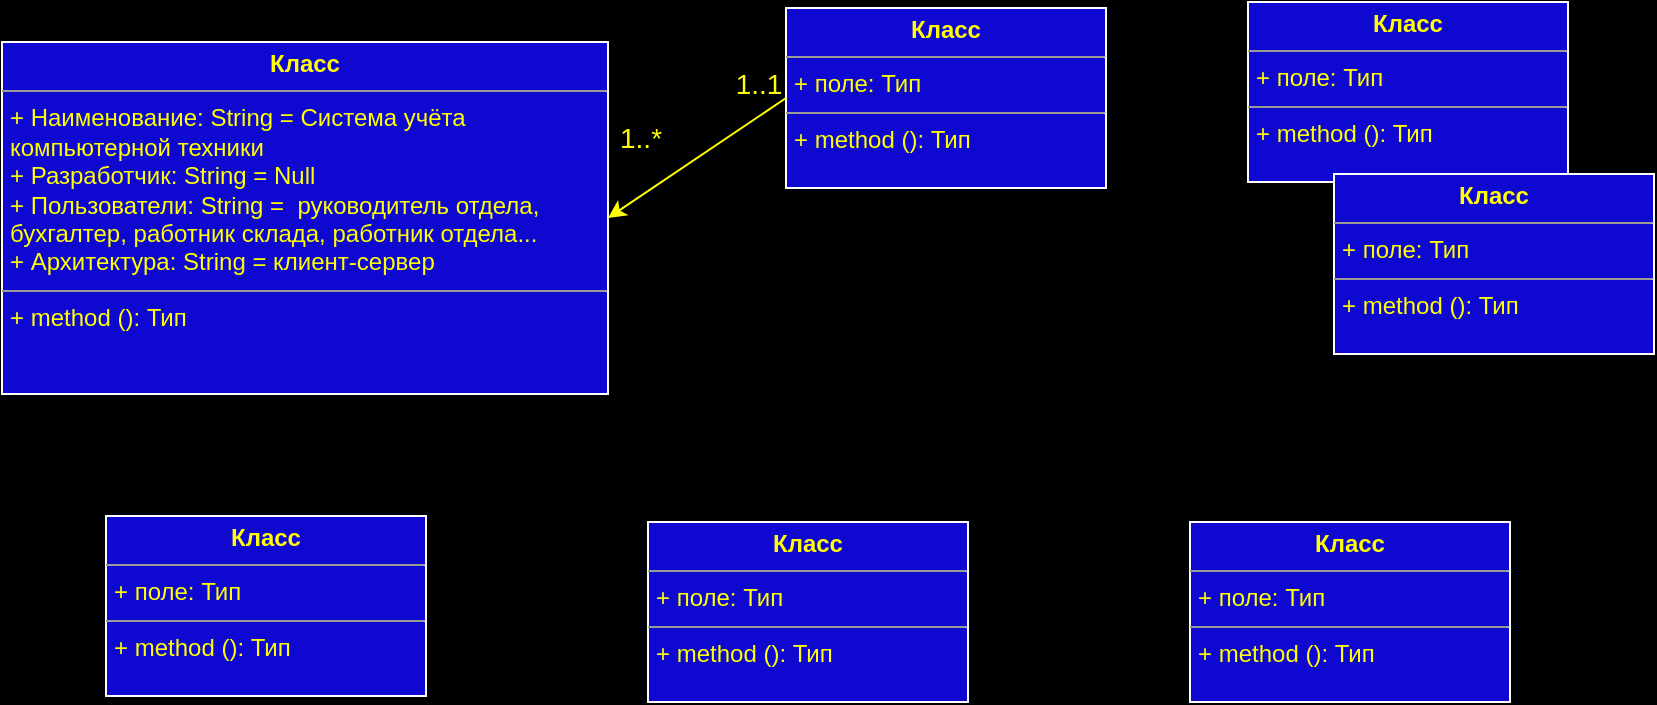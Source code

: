 <mxfile version="14.6.11" type="github">
  <diagram id="fFyIPQaU8YAGEDK_VNBK" name="Page-1">
    <mxGraphModel dx="592" dy="537" grid="0" gridSize="10" guides="1" tooltips="1" connect="1" arrows="1" fold="1" page="1" pageScale="1" pageWidth="827" pageHeight="1169" background="#000000" math="0" shadow="0">
      <root>
        <mxCell id="0" />
        <mxCell id="1" parent="0" />
        <mxCell id="d6BkvXBy3w9U_gfQ7I9c-5" value="&lt;p style=&quot;margin: 0px ; margin-top: 4px ; text-align: center&quot;&gt;&lt;b&gt;&lt;font style=&quot;vertical-align: inherit&quot;&gt;&lt;font style=&quot;vertical-align: inherit&quot;&gt;&lt;font style=&quot;vertical-align: inherit&quot;&gt;&lt;font style=&quot;vertical-align: inherit&quot;&gt;&lt;font style=&quot;vertical-align: inherit&quot;&gt;&lt;font style=&quot;vertical-align: inherit&quot;&gt;Класс&lt;/font&gt;&lt;/font&gt;&lt;/font&gt;&lt;/font&gt;&lt;/font&gt;&lt;/font&gt;&lt;/b&gt;&lt;/p&gt;&lt;hr size=&quot;1&quot;&gt;&lt;p style=&quot;margin: 0px ; margin-left: 4px&quot;&gt;&lt;font style=&quot;vertical-align: inherit&quot;&gt;&lt;font style=&quot;vertical-align: inherit&quot;&gt;&lt;font style=&quot;vertical-align: inherit&quot;&gt;&lt;font style=&quot;vertical-align: inherit&quot;&gt;&lt;font style=&quot;vertical-align: inherit&quot;&gt;&lt;font style=&quot;vertical-align: inherit&quot;&gt;&lt;font style=&quot;vertical-align: inherit&quot;&gt;&lt;font style=&quot;vertical-align: inherit&quot;&gt;+ Наименование: String = Система учёта&amp;nbsp;&lt;/font&gt;&lt;/font&gt;&lt;/font&gt;&lt;/font&gt;&lt;/font&gt;&lt;/font&gt;&lt;/font&gt;&lt;/font&gt;&lt;/p&gt;&lt;p style=&quot;margin: 0px ; margin-left: 4px&quot;&gt;&lt;font style=&quot;vertical-align: inherit&quot;&gt;&lt;font style=&quot;vertical-align: inherit&quot;&gt;&lt;font style=&quot;vertical-align: inherit&quot;&gt;&lt;font style=&quot;vertical-align: inherit&quot;&gt;&lt;font style=&quot;vertical-align: inherit&quot;&gt;&lt;font style=&quot;vertical-align: inherit&quot;&gt;компьютерной техники&lt;/font&gt;&lt;/font&gt;&lt;/font&gt;&lt;/font&gt;&lt;/font&gt;&lt;/font&gt;&lt;/p&gt;&lt;p style=&quot;margin: 0px ; margin-left: 4px&quot;&gt;&lt;font style=&quot;vertical-align: inherit&quot;&gt;&lt;font style=&quot;vertical-align: inherit&quot;&gt;&lt;font style=&quot;vertical-align: inherit&quot;&gt;&lt;font style=&quot;vertical-align: inherit&quot;&gt;&lt;font style=&quot;vertical-align: inherit&quot;&gt;&lt;font style=&quot;vertical-align: inherit&quot;&gt;+ Разработчик: String = Null&lt;br&gt;&lt;/font&gt;&lt;/font&gt;&lt;/font&gt;&lt;/font&gt;&lt;/font&gt;&lt;/font&gt;&lt;/p&gt;&lt;p style=&quot;margin: 0px ; margin-left: 4px&quot;&gt;&lt;font style=&quot;vertical-align: inherit&quot;&gt;&lt;font style=&quot;vertical-align: inherit&quot;&gt;&lt;font style=&quot;vertical-align: inherit&quot;&gt;&lt;font style=&quot;vertical-align: inherit&quot;&gt;&lt;font style=&quot;vertical-align: inherit&quot;&gt;&lt;font style=&quot;vertical-align: inherit&quot;&gt;+ Пользователи: String =&amp;nbsp; руководитель отдела,&amp;nbsp;&lt;/font&gt;&lt;/font&gt;&lt;/font&gt;&lt;/font&gt;&lt;/font&gt;&lt;/font&gt;&lt;/p&gt;&lt;p style=&quot;margin: 0px ; margin-left: 4px&quot;&gt;&lt;font style=&quot;vertical-align: inherit&quot;&gt;&lt;font style=&quot;vertical-align: inherit&quot;&gt;&lt;font style=&quot;vertical-align: inherit&quot;&gt;&lt;font style=&quot;vertical-align: inherit&quot;&gt;&lt;font style=&quot;vertical-align: inherit&quot;&gt;&lt;font style=&quot;vertical-align: inherit&quot;&gt;бухгалтер, работник склада, работник отдела...&lt;/font&gt;&lt;/font&gt;&lt;/font&gt;&lt;/font&gt;&lt;/font&gt;&lt;/font&gt;&lt;/p&gt;&lt;p style=&quot;margin: 0px ; margin-left: 4px&quot;&gt;+ Архитектура: String = клиент-сервер&lt;/p&gt;&lt;hr size=&quot;1&quot;&gt;&lt;p style=&quot;margin: 0px ; margin-left: 4px&quot;&gt;&lt;font style=&quot;vertical-align: inherit&quot;&gt;&lt;font style=&quot;vertical-align: inherit&quot;&gt;&lt;font style=&quot;vertical-align: inherit&quot;&gt;&lt;font style=&quot;vertical-align: inherit&quot;&gt;&lt;font style=&quot;vertical-align: inherit&quot;&gt;&lt;font style=&quot;vertical-align: inherit&quot;&gt;+ method (): Тип&lt;/font&gt;&lt;/font&gt;&lt;/font&gt;&lt;/font&gt;&lt;/font&gt;&lt;/font&gt;&lt;/p&gt;" style="verticalAlign=top;align=left;overflow=fill;fontSize=12;fontFamily=Helvetica;html=1;shadow=0;fillColor=#0F08D0;fontColor=#FFFF00;strokeColor=#FFFFFF;" parent="1" vertex="1">
          <mxGeometry x="56" y="55" width="303" height="176" as="geometry" />
        </mxCell>
        <mxCell id="d6BkvXBy3w9U_gfQ7I9c-13" value="&lt;p style=&quot;margin: 0px ; margin-top: 4px ; text-align: center&quot;&gt;&lt;b&gt;&lt;font style=&quot;vertical-align: inherit&quot;&gt;&lt;font style=&quot;vertical-align: inherit&quot;&gt;Класс&lt;/font&gt;&lt;/font&gt;&lt;/b&gt;&lt;/p&gt;&lt;hr size=&quot;1&quot;&gt;&lt;p style=&quot;margin: 0px ; margin-left: 4px&quot;&gt;&lt;font style=&quot;vertical-align: inherit&quot;&gt;&lt;font style=&quot;vertical-align: inherit&quot;&gt;+ поле: Тип&lt;/font&gt;&lt;/font&gt;&lt;/p&gt;&lt;hr size=&quot;1&quot;&gt;&lt;p style=&quot;margin: 0px ; margin-left: 4px&quot;&gt;&lt;font style=&quot;vertical-align: inherit&quot;&gt;&lt;font style=&quot;vertical-align: inherit&quot;&gt;+ method (): Тип&lt;/font&gt;&lt;/font&gt;&lt;/p&gt;" style="verticalAlign=top;align=left;overflow=fill;fontSize=12;fontFamily=Helvetica;html=1;shadow=0;fillColor=#0F08D0;fontColor=#FFFF00;strokeColor=#FFFFFF;" parent="1" vertex="1">
          <mxGeometry x="448" y="38" width="160" height="90" as="geometry" />
        </mxCell>
        <mxCell id="d6BkvXBy3w9U_gfQ7I9c-14" value="&lt;p style=&quot;margin: 0px ; margin-top: 4px ; text-align: center&quot;&gt;&lt;b&gt;&lt;font style=&quot;vertical-align: inherit&quot;&gt;&lt;font style=&quot;vertical-align: inherit&quot;&gt;Класс&lt;/font&gt;&lt;/font&gt;&lt;/b&gt;&lt;/p&gt;&lt;hr size=&quot;1&quot;&gt;&lt;p style=&quot;margin: 0px ; margin-left: 4px&quot;&gt;&lt;font style=&quot;vertical-align: inherit&quot;&gt;&lt;font style=&quot;vertical-align: inherit&quot;&gt;+ поле: Тип&lt;/font&gt;&lt;/font&gt;&lt;/p&gt;&lt;hr size=&quot;1&quot;&gt;&lt;p style=&quot;margin: 0px ; margin-left: 4px&quot;&gt;&lt;font style=&quot;vertical-align: inherit&quot;&gt;&lt;font style=&quot;vertical-align: inherit&quot;&gt;+ method (): Тип&lt;/font&gt;&lt;/font&gt;&lt;/p&gt;" style="verticalAlign=top;align=left;overflow=fill;fontSize=12;fontFamily=Helvetica;html=1;shadow=0;fillColor=#0F08D0;fontColor=#FFFF00;strokeColor=#FFFFFF;" parent="1" vertex="1">
          <mxGeometry x="679" y="35" width="160" height="90" as="geometry" />
        </mxCell>
        <mxCell id="d6BkvXBy3w9U_gfQ7I9c-15" value="&lt;p style=&quot;margin: 0px ; margin-top: 4px ; text-align: center&quot;&gt;&lt;b&gt;&lt;font style=&quot;vertical-align: inherit&quot;&gt;&lt;font style=&quot;vertical-align: inherit&quot;&gt;Класс&lt;/font&gt;&lt;/font&gt;&lt;/b&gt;&lt;/p&gt;&lt;hr size=&quot;1&quot;&gt;&lt;p style=&quot;margin: 0px ; margin-left: 4px&quot;&gt;&lt;font style=&quot;vertical-align: inherit&quot;&gt;&lt;font style=&quot;vertical-align: inherit&quot;&gt;+ поле: Тип&lt;/font&gt;&lt;/font&gt;&lt;/p&gt;&lt;hr size=&quot;1&quot;&gt;&lt;p style=&quot;margin: 0px ; margin-left: 4px&quot;&gt;&lt;font style=&quot;vertical-align: inherit&quot;&gt;&lt;font style=&quot;vertical-align: inherit&quot;&gt;+ method (): Тип&lt;/font&gt;&lt;/font&gt;&lt;/p&gt;" style="verticalAlign=top;align=left;overflow=fill;fontSize=12;fontFamily=Helvetica;html=1;shadow=0;fillColor=#0F08D0;fontColor=#FFFF00;strokeColor=#FFFFFF;" parent="1" vertex="1">
          <mxGeometry x="722" y="121" width="160" height="90" as="geometry" />
        </mxCell>
        <mxCell id="d6BkvXBy3w9U_gfQ7I9c-16" value="&lt;p style=&quot;margin: 0px ; margin-top: 4px ; text-align: center&quot;&gt;&lt;b&gt;&lt;font style=&quot;vertical-align: inherit&quot;&gt;&lt;font style=&quot;vertical-align: inherit&quot;&gt;Класс&lt;/font&gt;&lt;/font&gt;&lt;/b&gt;&lt;/p&gt;&lt;hr size=&quot;1&quot;&gt;&lt;p style=&quot;margin: 0px ; margin-left: 4px&quot;&gt;&lt;font style=&quot;vertical-align: inherit&quot;&gt;&lt;font style=&quot;vertical-align: inherit&quot;&gt;+ поле: Тип&lt;/font&gt;&lt;/font&gt;&lt;/p&gt;&lt;hr size=&quot;1&quot;&gt;&lt;p style=&quot;margin: 0px ; margin-left: 4px&quot;&gt;&lt;font style=&quot;vertical-align: inherit&quot;&gt;&lt;font style=&quot;vertical-align: inherit&quot;&gt;+ method (): Тип&lt;/font&gt;&lt;/font&gt;&lt;/p&gt;" style="verticalAlign=top;align=left;overflow=fill;fontSize=12;fontFamily=Helvetica;html=1;shadow=0;fillColor=#0F08D0;fontColor=#FFFF00;strokeColor=#FFFFFF;" parent="1" vertex="1">
          <mxGeometry x="650" y="295" width="160" height="90" as="geometry" />
        </mxCell>
        <mxCell id="d6BkvXBy3w9U_gfQ7I9c-17" value="&lt;p style=&quot;margin: 0px ; margin-top: 4px ; text-align: center&quot;&gt;&lt;b&gt;&lt;font style=&quot;vertical-align: inherit&quot;&gt;&lt;font style=&quot;vertical-align: inherit&quot;&gt;Класс&lt;/font&gt;&lt;/font&gt;&lt;/b&gt;&lt;/p&gt;&lt;hr size=&quot;1&quot;&gt;&lt;p style=&quot;margin: 0px ; margin-left: 4px&quot;&gt;&lt;font style=&quot;vertical-align: inherit&quot;&gt;&lt;font style=&quot;vertical-align: inherit&quot;&gt;+ поле: Тип&lt;/font&gt;&lt;/font&gt;&lt;/p&gt;&lt;hr size=&quot;1&quot;&gt;&lt;p style=&quot;margin: 0px ; margin-left: 4px&quot;&gt;&lt;font style=&quot;vertical-align: inherit&quot;&gt;&lt;font style=&quot;vertical-align: inherit&quot;&gt;+ method (): Тип&lt;/font&gt;&lt;/font&gt;&lt;/p&gt;" style="verticalAlign=top;align=left;overflow=fill;fontSize=12;fontFamily=Helvetica;html=1;shadow=0;fillColor=#0F08D0;fontColor=#FFFF00;strokeColor=#FFFFFF;" parent="1" vertex="1">
          <mxGeometry x="379" y="295" width="160" height="90" as="geometry" />
        </mxCell>
        <mxCell id="d6BkvXBy3w9U_gfQ7I9c-18" value="&lt;p style=&quot;margin: 0px ; margin-top: 4px ; text-align: center&quot;&gt;&lt;b&gt;&lt;font style=&quot;vertical-align: inherit&quot;&gt;&lt;font style=&quot;vertical-align: inherit&quot;&gt;Класс&lt;/font&gt;&lt;/font&gt;&lt;/b&gt;&lt;/p&gt;&lt;hr size=&quot;1&quot;&gt;&lt;p style=&quot;margin: 0px ; margin-left: 4px&quot;&gt;&lt;font style=&quot;vertical-align: inherit&quot;&gt;&lt;font style=&quot;vertical-align: inherit&quot;&gt;+ поле: Тип&lt;/font&gt;&lt;/font&gt;&lt;/p&gt;&lt;hr size=&quot;1&quot;&gt;&lt;p style=&quot;margin: 0px ; margin-left: 4px&quot;&gt;&lt;font style=&quot;vertical-align: inherit&quot;&gt;&lt;font style=&quot;vertical-align: inherit&quot;&gt;+ method (): Тип&lt;/font&gt;&lt;/font&gt;&lt;/p&gt;" style="verticalAlign=top;align=left;overflow=fill;fontSize=12;fontFamily=Helvetica;html=1;shadow=0;fillColor=#0F08D0;fontColor=#FFFF00;strokeColor=#FFFFFF;" parent="1" vertex="1">
          <mxGeometry x="108" y="292" width="160" height="90" as="geometry" />
        </mxCell>
        <mxCell id="ZjCUWYbZBNFAm0apmLuJ-2" value="" style="endArrow=classic;html=1;exitX=0;exitY=0.5;exitDx=0;exitDy=0;entryX=1;entryY=0.5;entryDx=0;entryDy=0;strokeColor=#FFFF00;" edge="1" parent="1" source="d6BkvXBy3w9U_gfQ7I9c-13" target="d6BkvXBy3w9U_gfQ7I9c-5">
          <mxGeometry width="50" height="50" relative="1" as="geometry">
            <mxPoint x="503" y="307" as="sourcePoint" />
            <mxPoint x="553" y="257" as="targetPoint" />
            <Array as="points" />
          </mxGeometry>
        </mxCell>
        <mxCell id="ZjCUWYbZBNFAm0apmLuJ-4" value="" style="edgeStyle=none;rounded=0;orthogonalLoop=1;jettySize=auto;html=1;fontColor=#FFFF00;strokeColor=#FFFF00;" edge="1" parent="1" source="ZjCUWYbZBNFAm0apmLuJ-3" target="d6BkvXBy3w9U_gfQ7I9c-5">
          <mxGeometry relative="1" as="geometry" />
        </mxCell>
        <mxCell id="ZjCUWYbZBNFAm0apmLuJ-3" value="&lt;font style=&quot;vertical-align: inherit&quot;&gt;&lt;font style=&quot;vertical-align: inherit ; font-size: 14px&quot;&gt;1..*&lt;/font&gt;&lt;/font&gt;" style="text;html=1;align=center;verticalAlign=middle;resizable=0;points=[];autosize=1;strokeColor=none;fontColor=#FFFF00;" vertex="1" parent="1">
          <mxGeometry x="359" y="94" width="31" height="18" as="geometry" />
        </mxCell>
        <mxCell id="ZjCUWYbZBNFAm0apmLuJ-5" value="&lt;font style=&quot;font-size: 14px&quot;&gt;1..1&lt;/font&gt;" style="text;html=1;align=center;verticalAlign=middle;resizable=0;points=[];autosize=1;strokeColor=none;fontColor=#FFFF00;" vertex="1" parent="1">
          <mxGeometry x="417" y="67" width="33" height="18" as="geometry" />
        </mxCell>
      </root>
    </mxGraphModel>
  </diagram>
</mxfile>
